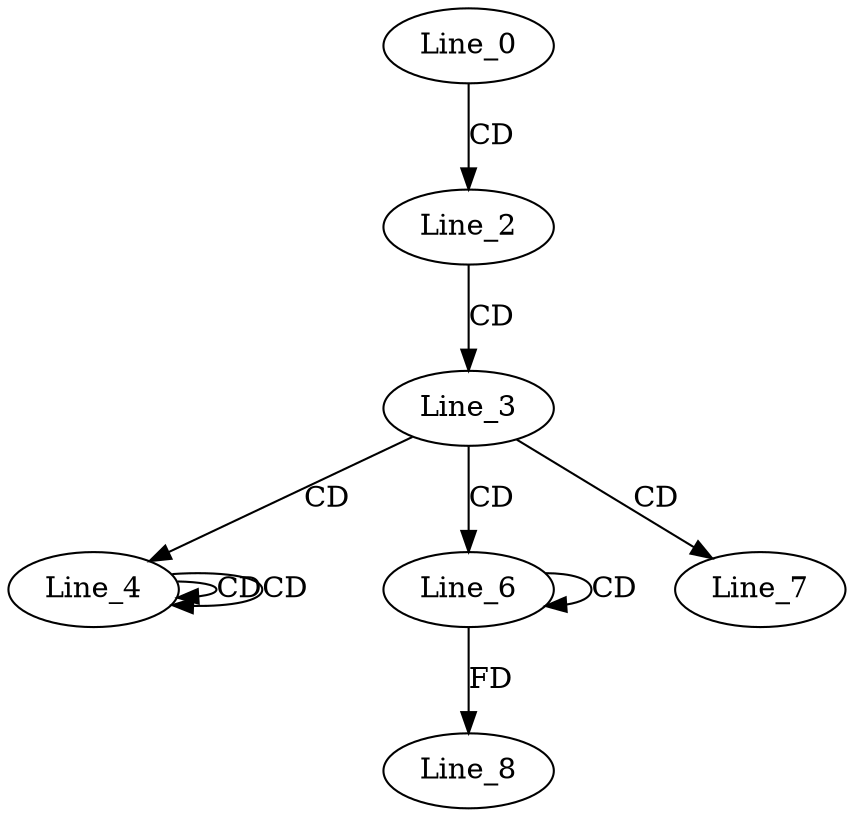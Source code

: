 digraph G {
  Line_0;
  Line_2;
  Line_3;
  Line_4;
  Line_4;
  Line_4;
  Line_6;
  Line_6;
  Line_6;
  Line_7;
  Line_7;
  Line_8;
  Line_0 -> Line_2 [ label="CD" ];
  Line_2 -> Line_3 [ label="CD" ];
  Line_3 -> Line_4 [ label="CD" ];
  Line_4 -> Line_4 [ label="CD" ];
  Line_4 -> Line_4 [ label="CD" ];
  Line_3 -> Line_6 [ label="CD" ];
  Line_6 -> Line_6 [ label="CD" ];
  Line_3 -> Line_7 [ label="CD" ];
  Line_6 -> Line_8 [ label="FD" ];
}
